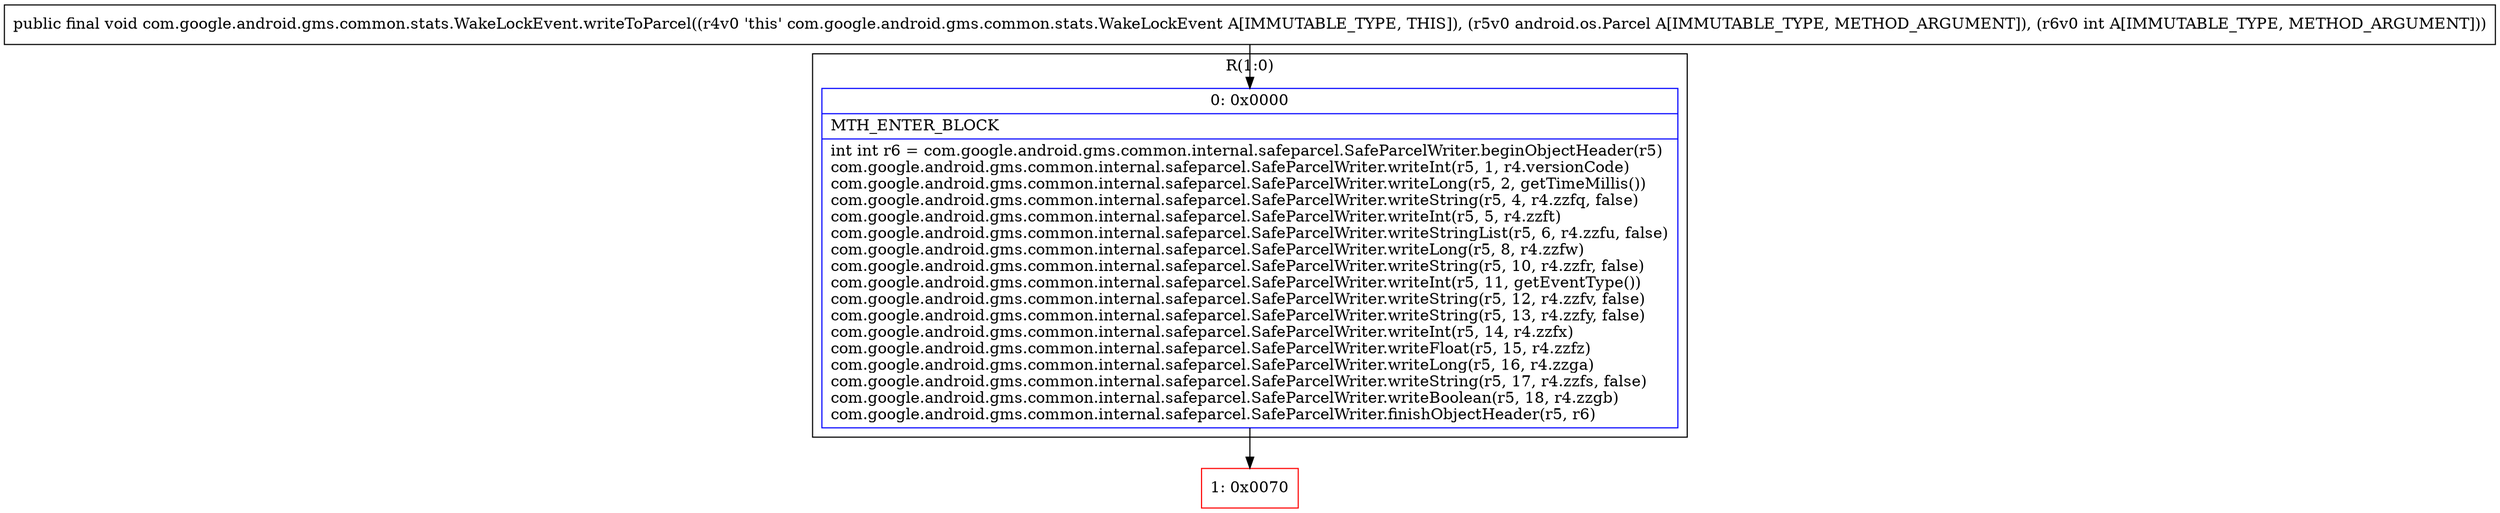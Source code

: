 digraph "CFG forcom.google.android.gms.common.stats.WakeLockEvent.writeToParcel(Landroid\/os\/Parcel;I)V" {
subgraph cluster_Region_677934775 {
label = "R(1:0)";
node [shape=record,color=blue];
Node_0 [shape=record,label="{0\:\ 0x0000|MTH_ENTER_BLOCK\l|int int r6 = com.google.android.gms.common.internal.safeparcel.SafeParcelWriter.beginObjectHeader(r5)\lcom.google.android.gms.common.internal.safeparcel.SafeParcelWriter.writeInt(r5, 1, r4.versionCode)\lcom.google.android.gms.common.internal.safeparcel.SafeParcelWriter.writeLong(r5, 2, getTimeMillis())\lcom.google.android.gms.common.internal.safeparcel.SafeParcelWriter.writeString(r5, 4, r4.zzfq, false)\lcom.google.android.gms.common.internal.safeparcel.SafeParcelWriter.writeInt(r5, 5, r4.zzft)\lcom.google.android.gms.common.internal.safeparcel.SafeParcelWriter.writeStringList(r5, 6, r4.zzfu, false)\lcom.google.android.gms.common.internal.safeparcel.SafeParcelWriter.writeLong(r5, 8, r4.zzfw)\lcom.google.android.gms.common.internal.safeparcel.SafeParcelWriter.writeString(r5, 10, r4.zzfr, false)\lcom.google.android.gms.common.internal.safeparcel.SafeParcelWriter.writeInt(r5, 11, getEventType())\lcom.google.android.gms.common.internal.safeparcel.SafeParcelWriter.writeString(r5, 12, r4.zzfv, false)\lcom.google.android.gms.common.internal.safeparcel.SafeParcelWriter.writeString(r5, 13, r4.zzfy, false)\lcom.google.android.gms.common.internal.safeparcel.SafeParcelWriter.writeInt(r5, 14, r4.zzfx)\lcom.google.android.gms.common.internal.safeparcel.SafeParcelWriter.writeFloat(r5, 15, r4.zzfz)\lcom.google.android.gms.common.internal.safeparcel.SafeParcelWriter.writeLong(r5, 16, r4.zzga)\lcom.google.android.gms.common.internal.safeparcel.SafeParcelWriter.writeString(r5, 17, r4.zzfs, false)\lcom.google.android.gms.common.internal.safeparcel.SafeParcelWriter.writeBoolean(r5, 18, r4.zzgb)\lcom.google.android.gms.common.internal.safeparcel.SafeParcelWriter.finishObjectHeader(r5, r6)\l}"];
}
Node_1 [shape=record,color=red,label="{1\:\ 0x0070}"];
MethodNode[shape=record,label="{public final void com.google.android.gms.common.stats.WakeLockEvent.writeToParcel((r4v0 'this' com.google.android.gms.common.stats.WakeLockEvent A[IMMUTABLE_TYPE, THIS]), (r5v0 android.os.Parcel A[IMMUTABLE_TYPE, METHOD_ARGUMENT]), (r6v0 int A[IMMUTABLE_TYPE, METHOD_ARGUMENT])) }"];
MethodNode -> Node_0;
Node_0 -> Node_1;
}

